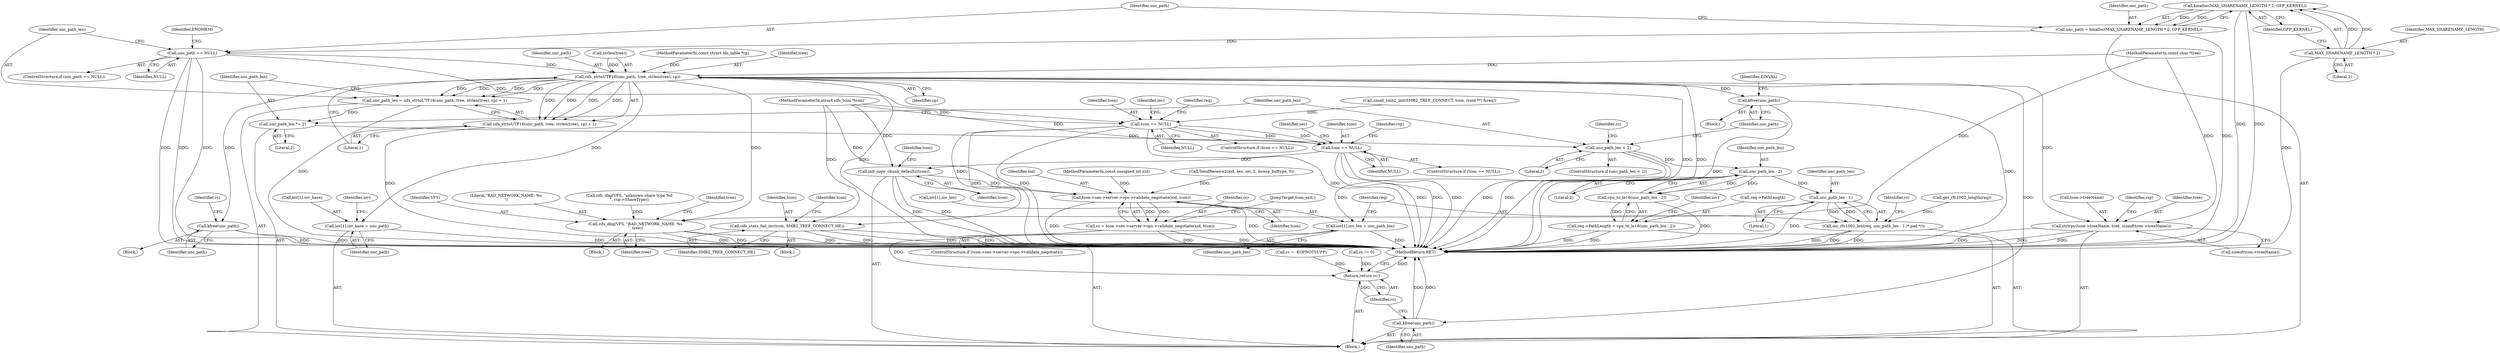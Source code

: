 digraph "0_linux_18f39e7be0121317550d03e267e3ebd4dbfbb3ce@API" {
"1000161" [label="(Call,kmalloc(MAX_SHARENAME_LENGTH * 2, GFP_KERNEL))"];
"1000162" [label="(Call,MAX_SHARENAME_LENGTH * 2)"];
"1000159" [label="(Call,unc_path = kmalloc(MAX_SHARENAME_LENGTH * 2, GFP_KERNEL))"];
"1000167" [label="(Call,unc_path == NULL)"];
"1000176" [label="(Call,cifs_strtoUTF16(unc_path, tree, strlen(tree), cp))"];
"1000173" [label="(Call,unc_path_len = cifs_strtoUTF16(unc_path, tree, strlen(tree), cp) + 1)"];
"1000183" [label="(Call,unc_path_len *= 2)"];
"1000187" [label="(Call,unc_path_len < 2)"];
"1000263" [label="(Call,unc_path_len - 2)"];
"1000262" [label="(Call,cpu_to_le16(unc_path_len - 2))"];
"1000258" [label="(Call,req->PathLength = cpu_to_le16(unc_path_len - 2))"];
"1000273" [label="(Call,iov[1].iov_len = unc_path_len)"];
"1000282" [label="(Call,unc_path_len - 1)"];
"1000280" [label="(Call,inc_rfc1001_len(req, unc_path_len - 1 /* pad */))"];
"1000175" [label="(Call,cifs_strtoUTF16(unc_path, tree, strlen(tree), cp) + 1)"];
"1000191" [label="(Call,kfree(unc_path))"];
"1000208" [label="(Call,kfree(unc_path))"];
"1000266" [label="(Call,iov[1].iov_base = unc_path)"];
"1000432" [label="(Call,strlcpy(tcon->treeName, tree, sizeof(tcon->treeName)))"];
"1000479" [label="(Call,kfree(unc_path))"];
"1000493" [label="(Call,cifs_dbg(VFS, \"BAD_NETWORK_NAME: %s\n\", tree))"];
"1000213" [label="(Call,tcon == NULL)"];
"1000312" [label="(Call,cifs_stats_fail_inc(tcon, SMB2_TREE_CONNECT_HE))"];
"1000322" [label="(Call,tcon == NULL)"];
"1000458" [label="(Call,init_copy_chunk_defaults(tcon))"];
"1000472" [label="(Call,tcon->ses->server->ops->validate_negotiate(xid, tcon))"];
"1000470" [label="(Call,rc = tcon->ses->server->ops->validate_negotiate(xid, tcon))"];
"1000481" [label="(Return,return rc;)"];
"1000494" [label="(Identifier,VFS)"];
"1000181" [label="(Identifier,cp)"];
"1000177" [label="(Identifier,unc_path)"];
"1000321" [label="(ControlStructure,if (tcon == NULL))"];
"1000272" [label="(Identifier,unc_path)"];
"1000113" [label="(MethodParameterIn,const struct nls_table *cp)"];
"1000479" [label="(Call,kfree(unc_path))"];
"1000324" [label="(Identifier,NULL)"];
"1000328" [label="(Identifier,ses)"];
"1000264" [label="(Identifier,unc_path_len)"];
"1000209" [label="(Identifier,unc_path)"];
"1000182" [label="(Literal,1)"];
"1000312" [label="(Call,cifs_stats_fail_inc(tcon, SMB2_TREE_CONNECT_HE))"];
"1000262" [label="(Call,cpu_to_le16(unc_path_len - 2))"];
"1000259" [label="(Call,req->PathLength)"];
"1000496" [label="(Identifier,tree)"];
"1000311" [label="(Block,)"];
"1000211" [label="(Identifier,rc)"];
"1000313" [label="(Identifier,tcon)"];
"1000472" [label="(Call,tcon->ses->server->ops->validate_negotiate(xid, tcon))"];
"1000436" [label="(Identifier,tree)"];
"1000286" [label="(Identifier,rc)"];
"1000495" [label="(Literal,\"BAD_NETWORK_NAME: %s\n\")"];
"1000159" [label="(Call,unc_path = kmalloc(MAX_SHARENAME_LENGTH * 2, GFP_KERNEL))"];
"1000183" [label="(Call,unc_path_len *= 2)"];
"1000184" [label="(Identifier,unc_path_len)"];
"1000161" [label="(Call,kmalloc(MAX_SHARENAME_LENGTH * 2, GFP_KERNEL))"];
"1000323" [label="(Identifier,tcon)"];
"1000178" [label="(Identifier,tree)"];
"1000437" [label="(Call,sizeof(tcon->treeName))"];
"1000385" [label="(Call,rc = -EOPNOTSUPP)"];
"1000317" [label="(Identifier,tcon)"];
"1000459" [label="(Identifier,tcon)"];
"1000493" [label="(Call,cifs_dbg(VFS, \"BAD_NETWORK_NAME: %s\n\", tree))"];
"1000473" [label="(Identifier,xid)"];
"1000471" [label="(Identifier,rc)"];
"1000432" [label="(Call,strlcpy(tcon->treeName, tree, sizeof(tcon->treeName)))"];
"1000187" [label="(Call,unc_path_len < 2)"];
"1000481" [label="(Return,return rc;)"];
"1000265" [label="(Literal,2)"];
"1000269" [label="(Identifier,iov)"];
"1000190" [label="(Block,)"];
"1000258" [label="(Call,req->PathLength = cpu_to_le16(unc_path_len - 2))"];
"1000160" [label="(Identifier,unc_path)"];
"1000166" [label="(ControlStructure,if (unc_path == NULL))"];
"1000339" [label="(Identifier,rsp)"];
"1000174" [label="(Identifier,unc_path_len)"];
"1000167" [label="(Call,unc_path == NULL)"];
"1000242" [label="(Call,get_rfc1002_length(req))"];
"1000168" [label="(Identifier,unc_path)"];
"1000215" [label="(Identifier,NULL)"];
"1000188" [label="(Identifier,unc_path_len)"];
"1000208" [label="(Call,kfree(unc_path))"];
"1000185" [label="(Literal,2)"];
"1000109" [label="(MethodParameterIn,const unsigned int xid)"];
"1000314" [label="(Identifier,SMB2_TREE_CONNECT_HE)"];
"1000287" [label="(Call,SendReceive2(xid, ses, iov, 2, &resp_buftype, 0))"];
"1000267" [label="(Call,iov[1].iov_base)"];
"1000112" [label="(MethodParameterIn,struct cifs_tcon *tcon)"];
"1000505" [label="(MethodReturn,RET)"];
"1000460" [label="(ControlStructure,if (tcon->ses->server->ops->validate_negotiate))"];
"1000263" [label="(Call,unc_path_len - 2)"];
"1000279" [label="(Identifier,unc_path_len)"];
"1000213" [label="(Call,tcon == NULL)"];
"1000111" [label="(MethodParameterIn,const char *tree)"];
"1000433" [label="(Call,tcon->treeName)"];
"1000283" [label="(Identifier,unc_path_len)"];
"1000281" [label="(Identifier,req)"];
"1000162" [label="(Call,MAX_SHARENAME_LENGTH * 2)"];
"1000276" [label="(Identifier,iov)"];
"1000212" [label="(ControlStructure,if (tcon == NULL))"];
"1000273" [label="(Call,iov[1].iov_len = unc_path_len)"];
"1000164" [label="(Literal,2)"];
"1000220" [label="(Identifier,req)"];
"1000480" [label="(Identifier,unc_path)"];
"1000195" [label="(Identifier,EINVAL)"];
"1000465" [label="(Identifier,tcon)"];
"1000475" [label="(JumpTarget,tcon_exit:)"];
"1000192" [label="(Identifier,unc_path)"];
"1000179" [label="(Call,strlen(tree))"];
"1000169" [label="(Identifier,NULL)"];
"1000207" [label="(Block,)"];
"1000458" [label="(Call,init_copy_chunk_defaults(tcon))"];
"1000175" [label="(Call,cifs_strtoUTF16(unc_path, tree, strlen(tree), cp) + 1)"];
"1000280" [label="(Call,inc_rfc1001_len(req, unc_path_len - 1 /* pad */))"];
"1000482" [label="(Identifier,rc)"];
"1000379" [label="(Call,cifs_dbg(VFS, \"unknown share type %d\n\", rsp->ShareType))"];
"1000498" [label="(Identifier,tcon)"];
"1000186" [label="(ControlStructure,if (unc_path_len < 2))"];
"1000305" [label="(Call,rc != 0)"];
"1000114" [label="(Block,)"];
"1000492" [label="(Block,)"];
"1000173" [label="(Call,unc_path_len = cifs_strtoUTF16(unc_path, tree, strlen(tree), cp) + 1)"];
"1000322" [label="(Call,tcon == NULL)"];
"1000172" [label="(Identifier,ENOMEM)"];
"1000198" [label="(Call,small_smb2_init(SMB2_TREE_CONNECT, tcon, (void **) &req))"];
"1000445" [label="(Identifier,rsp)"];
"1000163" [label="(Identifier,MAX_SHARENAME_LENGTH)"];
"1000176" [label="(Call,cifs_strtoUTF16(unc_path, tree, strlen(tree), cp))"];
"1000197" [label="(Identifier,rc)"];
"1000470" [label="(Call,rc = tcon->ses->server->ops->validate_negotiate(xid, tcon))"];
"1000284" [label="(Literal,1)"];
"1000189" [label="(Literal,2)"];
"1000214" [label="(Identifier,tcon)"];
"1000266" [label="(Call,iov[1].iov_base = unc_path)"];
"1000229" [label="(Identifier,iov)"];
"1000474" [label="(Identifier,tcon)"];
"1000165" [label="(Identifier,GFP_KERNEL)"];
"1000274" [label="(Call,iov[1].iov_len)"];
"1000191" [label="(Call,kfree(unc_path))"];
"1000282" [label="(Call,unc_path_len - 1)"];
"1000161" -> "1000159"  [label="AST: "];
"1000161" -> "1000165"  [label="CFG: "];
"1000162" -> "1000161"  [label="AST: "];
"1000165" -> "1000161"  [label="AST: "];
"1000159" -> "1000161"  [label="CFG: "];
"1000161" -> "1000505"  [label="DDG: "];
"1000161" -> "1000505"  [label="DDG: "];
"1000161" -> "1000159"  [label="DDG: "];
"1000161" -> "1000159"  [label="DDG: "];
"1000162" -> "1000161"  [label="DDG: "];
"1000162" -> "1000161"  [label="DDG: "];
"1000162" -> "1000164"  [label="CFG: "];
"1000163" -> "1000162"  [label="AST: "];
"1000164" -> "1000162"  [label="AST: "];
"1000165" -> "1000162"  [label="CFG: "];
"1000162" -> "1000505"  [label="DDG: "];
"1000159" -> "1000114"  [label="AST: "];
"1000160" -> "1000159"  [label="AST: "];
"1000168" -> "1000159"  [label="CFG: "];
"1000159" -> "1000505"  [label="DDG: "];
"1000159" -> "1000167"  [label="DDG: "];
"1000167" -> "1000166"  [label="AST: "];
"1000167" -> "1000169"  [label="CFG: "];
"1000168" -> "1000167"  [label="AST: "];
"1000169" -> "1000167"  [label="AST: "];
"1000172" -> "1000167"  [label="CFG: "];
"1000174" -> "1000167"  [label="CFG: "];
"1000167" -> "1000505"  [label="DDG: "];
"1000167" -> "1000505"  [label="DDG: "];
"1000167" -> "1000505"  [label="DDG: "];
"1000167" -> "1000176"  [label="DDG: "];
"1000167" -> "1000213"  [label="DDG: "];
"1000176" -> "1000175"  [label="AST: "];
"1000176" -> "1000181"  [label="CFG: "];
"1000177" -> "1000176"  [label="AST: "];
"1000178" -> "1000176"  [label="AST: "];
"1000179" -> "1000176"  [label="AST: "];
"1000181" -> "1000176"  [label="AST: "];
"1000182" -> "1000176"  [label="CFG: "];
"1000176" -> "1000505"  [label="DDG: "];
"1000176" -> "1000505"  [label="DDG: "];
"1000176" -> "1000505"  [label="DDG: "];
"1000176" -> "1000173"  [label="DDG: "];
"1000176" -> "1000173"  [label="DDG: "];
"1000176" -> "1000173"  [label="DDG: "];
"1000176" -> "1000173"  [label="DDG: "];
"1000176" -> "1000175"  [label="DDG: "];
"1000176" -> "1000175"  [label="DDG: "];
"1000176" -> "1000175"  [label="DDG: "];
"1000176" -> "1000175"  [label="DDG: "];
"1000179" -> "1000176"  [label="DDG: "];
"1000111" -> "1000176"  [label="DDG: "];
"1000113" -> "1000176"  [label="DDG: "];
"1000176" -> "1000191"  [label="DDG: "];
"1000176" -> "1000208"  [label="DDG: "];
"1000176" -> "1000266"  [label="DDG: "];
"1000176" -> "1000432"  [label="DDG: "];
"1000176" -> "1000479"  [label="DDG: "];
"1000176" -> "1000493"  [label="DDG: "];
"1000173" -> "1000114"  [label="AST: "];
"1000173" -> "1000175"  [label="CFG: "];
"1000174" -> "1000173"  [label="AST: "];
"1000175" -> "1000173"  [label="AST: "];
"1000184" -> "1000173"  [label="CFG: "];
"1000173" -> "1000505"  [label="DDG: "];
"1000173" -> "1000183"  [label="DDG: "];
"1000183" -> "1000114"  [label="AST: "];
"1000183" -> "1000185"  [label="CFG: "];
"1000184" -> "1000183"  [label="AST: "];
"1000185" -> "1000183"  [label="AST: "];
"1000188" -> "1000183"  [label="CFG: "];
"1000183" -> "1000187"  [label="DDG: "];
"1000187" -> "1000186"  [label="AST: "];
"1000187" -> "1000189"  [label="CFG: "];
"1000188" -> "1000187"  [label="AST: "];
"1000189" -> "1000187"  [label="AST: "];
"1000192" -> "1000187"  [label="CFG: "];
"1000197" -> "1000187"  [label="CFG: "];
"1000187" -> "1000505"  [label="DDG: "];
"1000187" -> "1000505"  [label="DDG: "];
"1000187" -> "1000263"  [label="DDG: "];
"1000263" -> "1000262"  [label="AST: "];
"1000263" -> "1000265"  [label="CFG: "];
"1000264" -> "1000263"  [label="AST: "];
"1000265" -> "1000263"  [label="AST: "];
"1000262" -> "1000263"  [label="CFG: "];
"1000263" -> "1000262"  [label="DDG: "];
"1000263" -> "1000262"  [label="DDG: "];
"1000263" -> "1000273"  [label="DDG: "];
"1000263" -> "1000282"  [label="DDG: "];
"1000262" -> "1000258"  [label="AST: "];
"1000258" -> "1000262"  [label="CFG: "];
"1000262" -> "1000505"  [label="DDG: "];
"1000262" -> "1000258"  [label="DDG: "];
"1000258" -> "1000114"  [label="AST: "];
"1000259" -> "1000258"  [label="AST: "];
"1000269" -> "1000258"  [label="CFG: "];
"1000258" -> "1000505"  [label="DDG: "];
"1000258" -> "1000505"  [label="DDG: "];
"1000273" -> "1000114"  [label="AST: "];
"1000273" -> "1000279"  [label="CFG: "];
"1000274" -> "1000273"  [label="AST: "];
"1000279" -> "1000273"  [label="AST: "];
"1000281" -> "1000273"  [label="CFG: "];
"1000273" -> "1000505"  [label="DDG: "];
"1000282" -> "1000280"  [label="AST: "];
"1000282" -> "1000284"  [label="CFG: "];
"1000283" -> "1000282"  [label="AST: "];
"1000284" -> "1000282"  [label="AST: "];
"1000280" -> "1000282"  [label="CFG: "];
"1000282" -> "1000505"  [label="DDG: "];
"1000282" -> "1000280"  [label="DDG: "];
"1000282" -> "1000280"  [label="DDG: "];
"1000280" -> "1000114"  [label="AST: "];
"1000281" -> "1000280"  [label="AST: "];
"1000286" -> "1000280"  [label="CFG: "];
"1000280" -> "1000505"  [label="DDG: "];
"1000280" -> "1000505"  [label="DDG: "];
"1000280" -> "1000505"  [label="DDG: "];
"1000242" -> "1000280"  [label="DDG: "];
"1000175" -> "1000182"  [label="CFG: "];
"1000182" -> "1000175"  [label="AST: "];
"1000175" -> "1000505"  [label="DDG: "];
"1000191" -> "1000190"  [label="AST: "];
"1000191" -> "1000192"  [label="CFG: "];
"1000192" -> "1000191"  [label="AST: "];
"1000195" -> "1000191"  [label="CFG: "];
"1000191" -> "1000505"  [label="DDG: "];
"1000191" -> "1000505"  [label="DDG: "];
"1000208" -> "1000207"  [label="AST: "];
"1000208" -> "1000209"  [label="CFG: "];
"1000209" -> "1000208"  [label="AST: "];
"1000211" -> "1000208"  [label="CFG: "];
"1000208" -> "1000505"  [label="DDG: "];
"1000208" -> "1000505"  [label="DDG: "];
"1000266" -> "1000114"  [label="AST: "];
"1000266" -> "1000272"  [label="CFG: "];
"1000267" -> "1000266"  [label="AST: "];
"1000272" -> "1000266"  [label="AST: "];
"1000276" -> "1000266"  [label="CFG: "];
"1000266" -> "1000505"  [label="DDG: "];
"1000432" -> "1000114"  [label="AST: "];
"1000432" -> "1000437"  [label="CFG: "];
"1000433" -> "1000432"  [label="AST: "];
"1000436" -> "1000432"  [label="AST: "];
"1000437" -> "1000432"  [label="AST: "];
"1000445" -> "1000432"  [label="CFG: "];
"1000432" -> "1000505"  [label="DDG: "];
"1000432" -> "1000505"  [label="DDG: "];
"1000432" -> "1000505"  [label="DDG: "];
"1000111" -> "1000432"  [label="DDG: "];
"1000479" -> "1000114"  [label="AST: "];
"1000479" -> "1000480"  [label="CFG: "];
"1000480" -> "1000479"  [label="AST: "];
"1000482" -> "1000479"  [label="CFG: "];
"1000479" -> "1000505"  [label="DDG: "];
"1000479" -> "1000505"  [label="DDG: "];
"1000493" -> "1000492"  [label="AST: "];
"1000493" -> "1000496"  [label="CFG: "];
"1000494" -> "1000493"  [label="AST: "];
"1000495" -> "1000493"  [label="AST: "];
"1000496" -> "1000493"  [label="AST: "];
"1000498" -> "1000493"  [label="CFG: "];
"1000493" -> "1000505"  [label="DDG: "];
"1000493" -> "1000505"  [label="DDG: "];
"1000493" -> "1000505"  [label="DDG: "];
"1000379" -> "1000493"  [label="DDG: "];
"1000111" -> "1000493"  [label="DDG: "];
"1000213" -> "1000212"  [label="AST: "];
"1000213" -> "1000215"  [label="CFG: "];
"1000214" -> "1000213"  [label="AST: "];
"1000215" -> "1000213"  [label="AST: "];
"1000220" -> "1000213"  [label="CFG: "];
"1000229" -> "1000213"  [label="CFG: "];
"1000213" -> "1000505"  [label="DDG: "];
"1000213" -> "1000505"  [label="DDG: "];
"1000213" -> "1000505"  [label="DDG: "];
"1000198" -> "1000213"  [label="DDG: "];
"1000112" -> "1000213"  [label="DDG: "];
"1000213" -> "1000312"  [label="DDG: "];
"1000213" -> "1000322"  [label="DDG: "];
"1000213" -> "1000322"  [label="DDG: "];
"1000312" -> "1000311"  [label="AST: "];
"1000312" -> "1000314"  [label="CFG: "];
"1000313" -> "1000312"  [label="AST: "];
"1000314" -> "1000312"  [label="AST: "];
"1000317" -> "1000312"  [label="CFG: "];
"1000312" -> "1000505"  [label="DDG: "];
"1000312" -> "1000505"  [label="DDG: "];
"1000312" -> "1000505"  [label="DDG: "];
"1000112" -> "1000312"  [label="DDG: "];
"1000322" -> "1000321"  [label="AST: "];
"1000322" -> "1000324"  [label="CFG: "];
"1000323" -> "1000322"  [label="AST: "];
"1000324" -> "1000322"  [label="AST: "];
"1000328" -> "1000322"  [label="CFG: "];
"1000339" -> "1000322"  [label="CFG: "];
"1000322" -> "1000505"  [label="DDG: "];
"1000322" -> "1000505"  [label="DDG: "];
"1000322" -> "1000505"  [label="DDG: "];
"1000112" -> "1000322"  [label="DDG: "];
"1000322" -> "1000458"  [label="DDG: "];
"1000458" -> "1000114"  [label="AST: "];
"1000458" -> "1000459"  [label="CFG: "];
"1000459" -> "1000458"  [label="AST: "];
"1000465" -> "1000458"  [label="CFG: "];
"1000458" -> "1000505"  [label="DDG: "];
"1000458" -> "1000505"  [label="DDG: "];
"1000112" -> "1000458"  [label="DDG: "];
"1000458" -> "1000472"  [label="DDG: "];
"1000472" -> "1000470"  [label="AST: "];
"1000472" -> "1000474"  [label="CFG: "];
"1000473" -> "1000472"  [label="AST: "];
"1000474" -> "1000472"  [label="AST: "];
"1000470" -> "1000472"  [label="CFG: "];
"1000472" -> "1000505"  [label="DDG: "];
"1000472" -> "1000505"  [label="DDG: "];
"1000472" -> "1000470"  [label="DDG: "];
"1000472" -> "1000470"  [label="DDG: "];
"1000287" -> "1000472"  [label="DDG: "];
"1000109" -> "1000472"  [label="DDG: "];
"1000112" -> "1000472"  [label="DDG: "];
"1000470" -> "1000460"  [label="AST: "];
"1000471" -> "1000470"  [label="AST: "];
"1000475" -> "1000470"  [label="CFG: "];
"1000470" -> "1000505"  [label="DDG: "];
"1000470" -> "1000505"  [label="DDG: "];
"1000470" -> "1000481"  [label="DDG: "];
"1000481" -> "1000114"  [label="AST: "];
"1000481" -> "1000482"  [label="CFG: "];
"1000482" -> "1000481"  [label="AST: "];
"1000505" -> "1000481"  [label="CFG: "];
"1000481" -> "1000505"  [label="DDG: "];
"1000482" -> "1000481"  [label="DDG: "];
"1000305" -> "1000481"  [label="DDG: "];
"1000385" -> "1000481"  [label="DDG: "];
}
